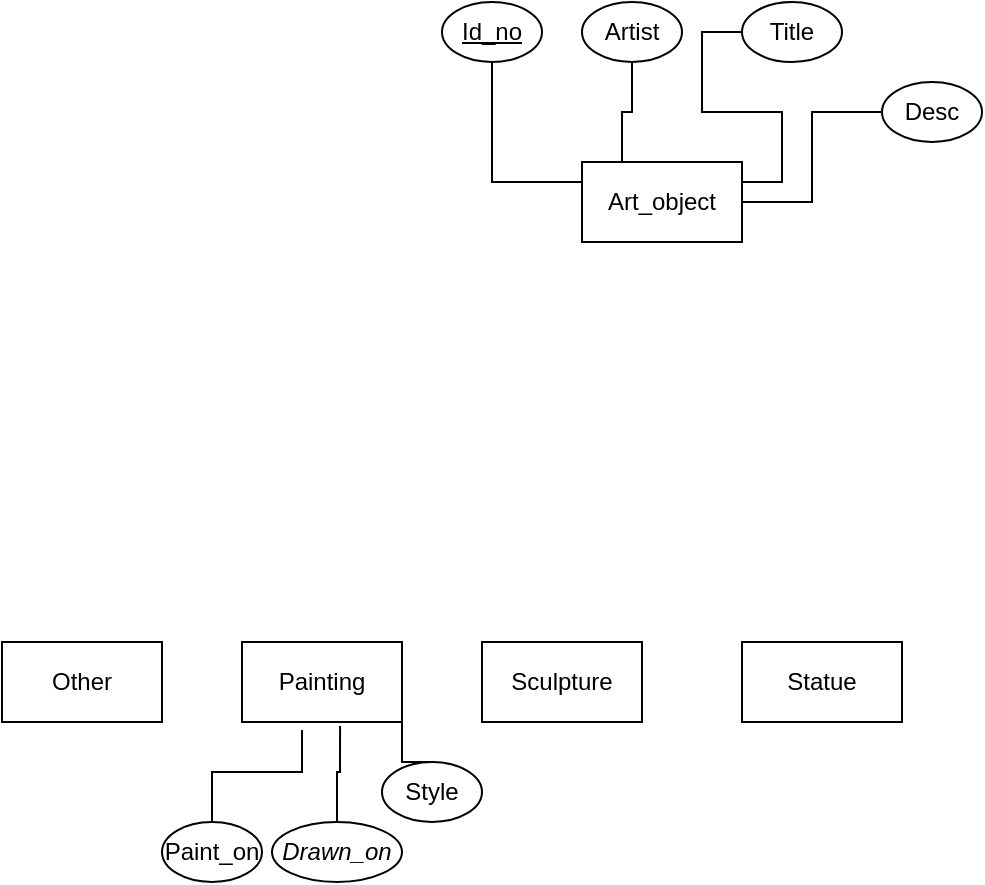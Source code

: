 <mxfile version="14.2.9" type="github">
  <diagram id="U1ADgzj7NbHvVfgoWPWw" name="Page-1">
    <mxGraphModel dx="1422" dy="762" grid="1" gridSize="10" guides="1" tooltips="1" connect="1" arrows="1" fold="1" page="1" pageScale="1" pageWidth="850" pageHeight="1100" math="0" shadow="0">
      <root>
        <mxCell id="0" />
        <mxCell id="1" parent="0" />
        <mxCell id="Ohg4oa2j4WqQgn4zbkPp-1" value="Art_object" style="rounded=0;whiteSpace=wrap;html=1;" vertex="1" parent="1">
          <mxGeometry x="610" y="170" width="80" height="40" as="geometry" />
        </mxCell>
        <mxCell id="Ohg4oa2j4WqQgn4zbkPp-9" style="edgeStyle=orthogonalEdgeStyle;rounded=0;orthogonalLoop=1;jettySize=auto;html=1;exitX=0.5;exitY=1;exitDx=0;exitDy=0;entryX=0;entryY=0.25;entryDx=0;entryDy=0;endArrow=none;endFill=0;" edge="1" parent="1" source="Ohg4oa2j4WqQgn4zbkPp-2" target="Ohg4oa2j4WqQgn4zbkPp-1">
          <mxGeometry relative="1" as="geometry" />
        </mxCell>
        <mxCell id="Ohg4oa2j4WqQgn4zbkPp-2" value="&lt;u&gt;Id_no&lt;/u&gt;" style="ellipse;whiteSpace=wrap;html=1;" vertex="1" parent="1">
          <mxGeometry x="540" y="90" width="50" height="30" as="geometry" />
        </mxCell>
        <mxCell id="Ohg4oa2j4WqQgn4zbkPp-8" style="edgeStyle=orthogonalEdgeStyle;rounded=0;orthogonalLoop=1;jettySize=auto;html=1;exitX=0.5;exitY=1;exitDx=0;exitDy=0;entryX=0.25;entryY=0;entryDx=0;entryDy=0;endArrow=none;endFill=0;" edge="1" parent="1" source="Ohg4oa2j4WqQgn4zbkPp-3" target="Ohg4oa2j4WqQgn4zbkPp-1">
          <mxGeometry relative="1" as="geometry" />
        </mxCell>
        <mxCell id="Ohg4oa2j4WqQgn4zbkPp-3" value="Artist&lt;span style=&quot;color: rgba(0 , 0 , 0 , 0) ; font-family: monospace ; font-size: 0px&quot;&gt;%3CmxGraphModel%3E%3Croot%3E%3CmxCell%20id%3D%220%22%2F%3E%3CmxCell%20id%3D%221%22%20parent%3D%220%22%2F%3E%3CmxCell%20id%3D%222%22%20value%3D%22Id_no%22%20style%3D%22ellipse%3BwhiteSpace%3Dwrap%3Bhtml%3D1%3B%22%20vertex%3D%221%22%20parent%3D%221%22%3E%3CmxGeometry%20x%3D%22540%22%20y%3D%2290%22%20width%3D%2250%22%20height%3D%2230%22%20as%3D%22geometry%22%2F%3E%3C%2FmxCell%3E%3C%2Froot%3E%3C%2FmxGraphModel%3E&lt;/span&gt;" style="ellipse;whiteSpace=wrap;html=1;" vertex="1" parent="1">
          <mxGeometry x="610" y="90" width="50" height="30" as="geometry" />
        </mxCell>
        <mxCell id="Ohg4oa2j4WqQgn4zbkPp-7" style="edgeStyle=orthogonalEdgeStyle;rounded=0;orthogonalLoop=1;jettySize=auto;html=1;exitX=0;exitY=0.5;exitDx=0;exitDy=0;entryX=1;entryY=0.25;entryDx=0;entryDy=0;endArrow=none;endFill=0;" edge="1" parent="1" source="Ohg4oa2j4WqQgn4zbkPp-4" target="Ohg4oa2j4WqQgn4zbkPp-1">
          <mxGeometry relative="1" as="geometry" />
        </mxCell>
        <mxCell id="Ohg4oa2j4WqQgn4zbkPp-4" value="Title" style="ellipse;whiteSpace=wrap;html=1;" vertex="1" parent="1">
          <mxGeometry x="690" y="90" width="50" height="30" as="geometry" />
        </mxCell>
        <mxCell id="Ohg4oa2j4WqQgn4zbkPp-6" style="edgeStyle=orthogonalEdgeStyle;rounded=0;orthogonalLoop=1;jettySize=auto;html=1;exitX=0;exitY=0.5;exitDx=0;exitDy=0;entryX=1;entryY=0.5;entryDx=0;entryDy=0;endArrow=none;endFill=0;" edge="1" parent="1" source="Ohg4oa2j4WqQgn4zbkPp-5" target="Ohg4oa2j4WqQgn4zbkPp-1">
          <mxGeometry relative="1" as="geometry" />
        </mxCell>
        <mxCell id="Ohg4oa2j4WqQgn4zbkPp-5" value="Desc" style="ellipse;whiteSpace=wrap;html=1;" vertex="1" parent="1">
          <mxGeometry x="760" y="130" width="50" height="30" as="geometry" />
        </mxCell>
        <mxCell id="Ohg4oa2j4WqQgn4zbkPp-11" value="Statue" style="rounded=0;whiteSpace=wrap;html=1;" vertex="1" parent="1">
          <mxGeometry x="690" y="410" width="80" height="40" as="geometry" />
        </mxCell>
        <mxCell id="Ohg4oa2j4WqQgn4zbkPp-12" value="Sculpture" style="rounded=0;whiteSpace=wrap;html=1;" vertex="1" parent="1">
          <mxGeometry x="560" y="410" width="80" height="40" as="geometry" />
        </mxCell>
        <mxCell id="Ohg4oa2j4WqQgn4zbkPp-13" value="Painting" style="rounded=0;whiteSpace=wrap;html=1;" vertex="1" parent="1">
          <mxGeometry x="440" y="410" width="80" height="40" as="geometry" />
        </mxCell>
        <mxCell id="Ohg4oa2j4WqQgn4zbkPp-14" value="Other" style="rounded=0;whiteSpace=wrap;html=1;" vertex="1" parent="1">
          <mxGeometry x="320" y="410" width="80" height="40" as="geometry" />
        </mxCell>
        <mxCell id="Ohg4oa2j4WqQgn4zbkPp-20" style="edgeStyle=orthogonalEdgeStyle;rounded=0;orthogonalLoop=1;jettySize=auto;html=1;exitX=0.5;exitY=0;exitDx=0;exitDy=0;entryX=0.375;entryY=1.1;entryDx=0;entryDy=0;entryPerimeter=0;endArrow=none;endFill=0;" edge="1" parent="1" source="Ohg4oa2j4WqQgn4zbkPp-15" target="Ohg4oa2j4WqQgn4zbkPp-13">
          <mxGeometry relative="1" as="geometry" />
        </mxCell>
        <mxCell id="Ohg4oa2j4WqQgn4zbkPp-15" value="Paint_on" style="ellipse;whiteSpace=wrap;html=1;" vertex="1" parent="1">
          <mxGeometry x="400" y="500" width="50" height="30" as="geometry" />
        </mxCell>
        <mxCell id="Ohg4oa2j4WqQgn4zbkPp-19" style="edgeStyle=orthogonalEdgeStyle;rounded=0;orthogonalLoop=1;jettySize=auto;html=1;exitX=0.5;exitY=0;exitDx=0;exitDy=0;entryX=0.613;entryY=1.05;entryDx=0;entryDy=0;entryPerimeter=0;endArrow=none;endFill=0;" edge="1" parent="1" source="Ohg4oa2j4WqQgn4zbkPp-16" target="Ohg4oa2j4WqQgn4zbkPp-13">
          <mxGeometry relative="1" as="geometry" />
        </mxCell>
        <mxCell id="Ohg4oa2j4WqQgn4zbkPp-16" value="&lt;i&gt;Drawn_on&lt;/i&gt;" style="ellipse;whiteSpace=wrap;html=1;" vertex="1" parent="1">
          <mxGeometry x="455" y="500" width="65" height="30" as="geometry" />
        </mxCell>
        <mxCell id="Ohg4oa2j4WqQgn4zbkPp-18" style="edgeStyle=orthogonalEdgeStyle;rounded=0;orthogonalLoop=1;jettySize=auto;html=1;exitX=0.5;exitY=0;exitDx=0;exitDy=0;entryX=1;entryY=1;entryDx=0;entryDy=0;endArrow=none;endFill=0;" edge="1" parent="1" source="Ohg4oa2j4WqQgn4zbkPp-17" target="Ohg4oa2j4WqQgn4zbkPp-13">
          <mxGeometry relative="1" as="geometry" />
        </mxCell>
        <mxCell id="Ohg4oa2j4WqQgn4zbkPp-17" value="Style" style="ellipse;whiteSpace=wrap;html=1;" vertex="1" parent="1">
          <mxGeometry x="510" y="470" width="50" height="30" as="geometry" />
        </mxCell>
      </root>
    </mxGraphModel>
  </diagram>
</mxfile>

